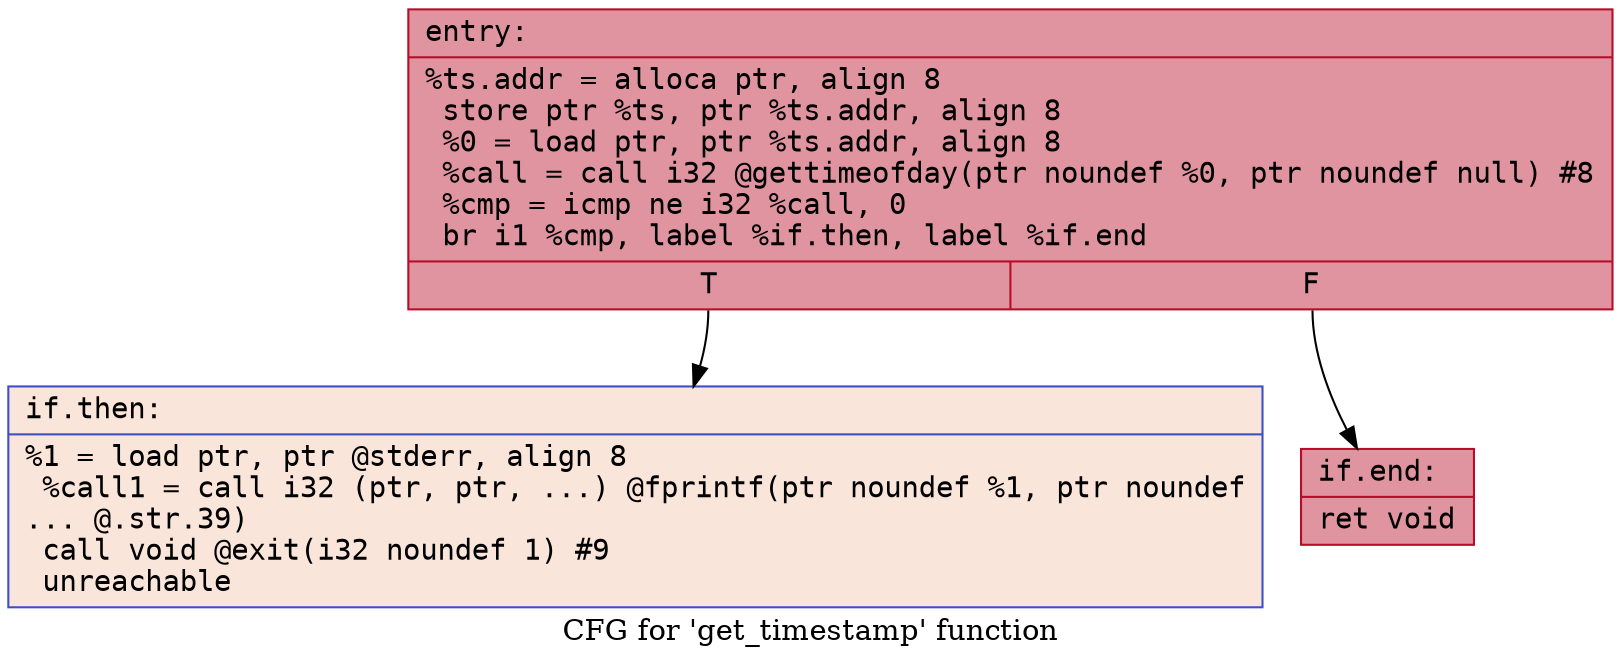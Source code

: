 digraph "CFG for 'get_timestamp' function" {
	label="CFG for 'get_timestamp' function";

	Node0x5567ef568230 [shape=record,color="#b70d28ff", style=filled, fillcolor="#b70d2870" fontname="Courier",label="{entry:\l|  %ts.addr = alloca ptr, align 8\l  store ptr %ts, ptr %ts.addr, align 8\l  %0 = load ptr, ptr %ts.addr, align 8\l  %call = call i32 @gettimeofday(ptr noundef %0, ptr noundef null) #8\l  %cmp = icmp ne i32 %call, 0\l  br i1 %cmp, label %if.then, label %if.end\l|{<s0>T|<s1>F}}"];
	Node0x5567ef568230:s0 -> Node0x5567ef568520[tooltip="entry -> if.then\nProbability 0.00%" ];
	Node0x5567ef568230:s1 -> Node0x5567ef568590[tooltip="entry -> if.end\nProbability 100.00%" ];
	Node0x5567ef568520 [shape=record,color="#3d50c3ff", style=filled, fillcolor="#f4c5ad70" fontname="Courier",label="{if.then:\l|  %1 = load ptr, ptr @stderr, align 8\l  %call1 = call i32 (ptr, ptr, ...) @fprintf(ptr noundef %1, ptr noundef\l... @.str.39)\l  call void @exit(i32 noundef 1) #9\l  unreachable\l}"];
	Node0x5567ef568590 [shape=record,color="#b70d28ff", style=filled, fillcolor="#b70d2870" fontname="Courier",label="{if.end:\l|  ret void\l}"];
}
